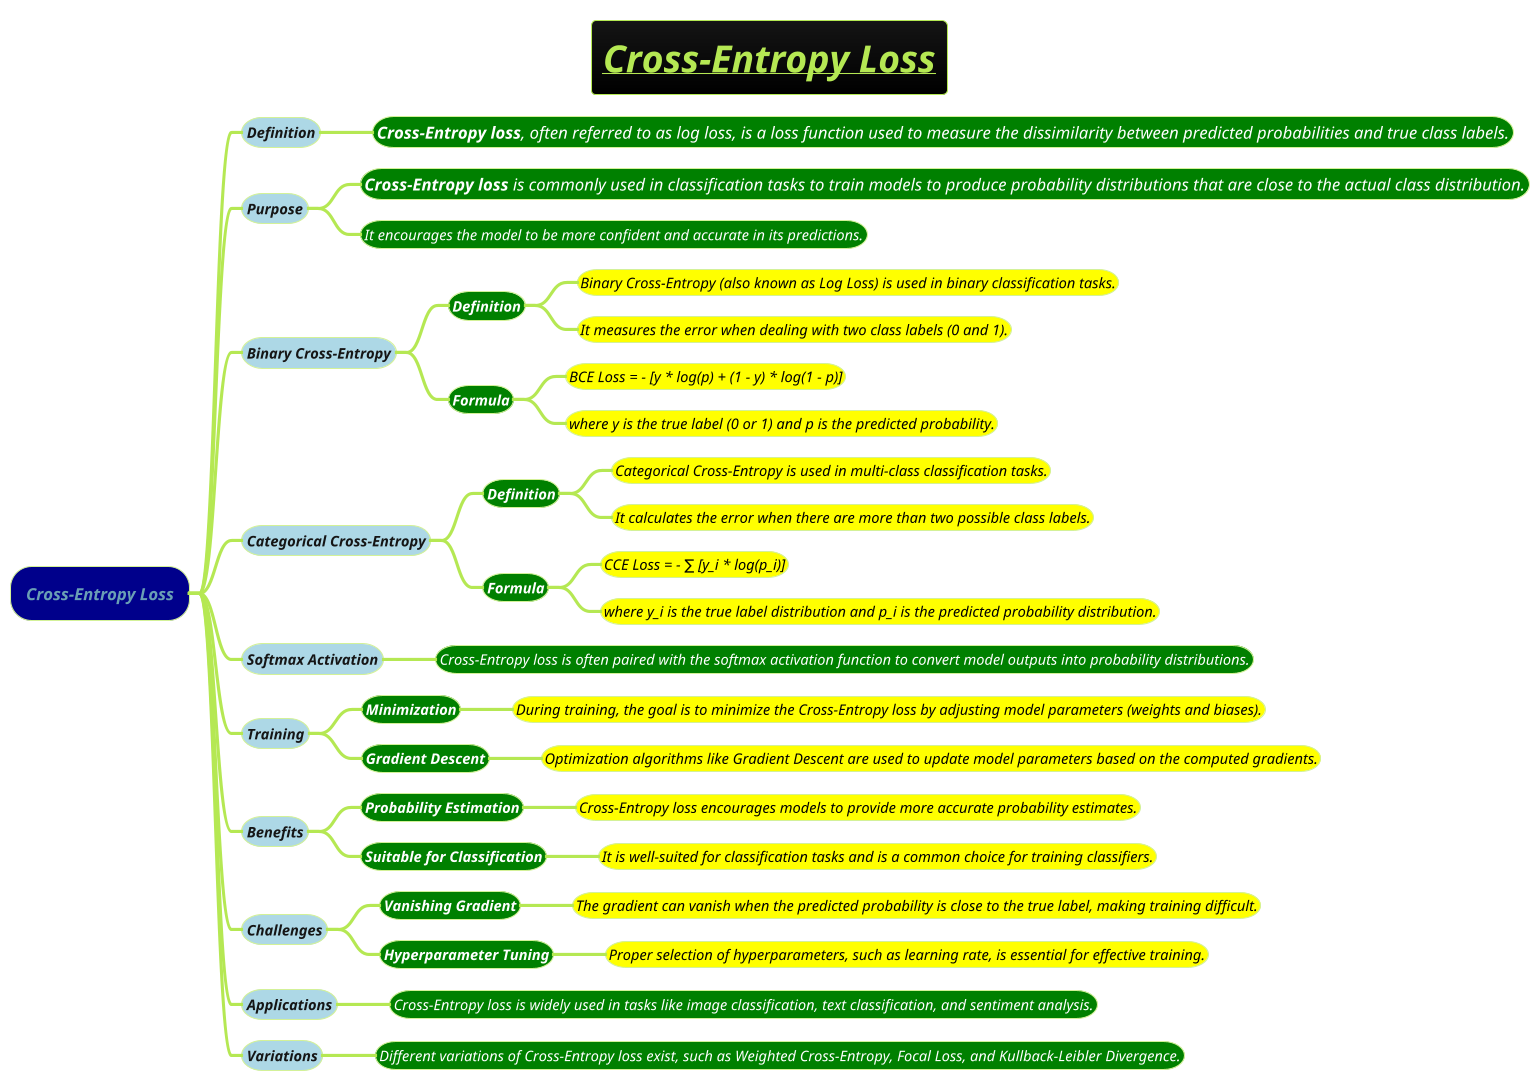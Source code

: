 @startmindmap
title =<i><b><u>Cross-Entropy Loss

!theme hacker



*[#darkblue] <i>Cross-Entropy Loss
**[#lightblue] <i><size:14>Definition
***[#green] <color #white><i><size:16>**Cross-Entropy loss**, often referred to as log loss, is a loss function used to measure the dissimilarity between predicted probabilities and true class labels.

**[#lightblue] <i><size:14>Purpose
***[#green] <color #white><i><size:16>**Cross-Entropy loss** is commonly used in classification tasks to train models to produce probability distributions that are close to the actual class distribution.
***[#green] <color #white><i><size:14>It encourages the model to be more confident and accurate in its predictions.

**[#lightblue] <i><size:14>Binary Cross-Entropy
***[#green] <b><color #white><i><size:14>Definition
****[#yellow] <color #black><i><size:14>Binary Cross-Entropy (also known as Log Loss) is used in binary classification tasks.
****[#yellow] <color #black><i><size:14>It measures the error when dealing with two class labels (0 and 1).

***[#green] <b><color #white><i><size:14>Formula
****[#yellow] <color #black><i><size:14>BCE Loss = - [y * log(p) + (1 - y) * log(1 - p)]
****[#yellow] <color #black><i><size:14>where y is the true label (0 or 1) and p is the predicted probability.

**[#lightblue] <i><size:14>Categorical Cross-Entropy
***[#green] <b><color #white><i><size:14>Definition
****[#yellow] <color #black><i><size:14>Categorical Cross-Entropy is used in multi-class classification tasks.
****[#yellow] <color #black><i><size:14>It calculates the error when there are more than two possible class labels.

***[#green] <b><color #white><i><size:14>Formula
****[#yellow] <color #black><i><size:14>CCE Loss = - ∑ [y_i * log(p_i)]
****[#yellow] <color #black><i><size:14>where y_i is the true label distribution and p_i is the predicted probability distribution.

**[#lightblue] <i><size:14>Softmax Activation
***[#green] <color #white><i><size:14>Cross-Entropy loss is often paired with the softmax activation function to convert model outputs into probability distributions.

**[#lightblue] <i><size:14>Training
***[#green] <b><color #white><i><size:14>Minimization
****[#yellow] <color #black><i><size:14>During training, the goal is to minimize the Cross-Entropy loss by adjusting model parameters (weights and biases).

***[#green] <b><color #white><i><size:14>Gradient Descent
****[#yellow] <color #black><i><size:14>Optimization algorithms like Gradient Descent are used to update model parameters based on the computed gradients.

**[#lightblue] <i><size:14>Benefits
***[#green] <b><color #white><i><size:14>Probability Estimation
****[#yellow] <color #black><i><size:14>Cross-Entropy loss encourages models to provide more accurate probability estimates.
***[#green] <b><color #white><i><size:14>Suitable for Classification
****[#yellow] <color #black><i><size:14>It is well-suited for classification tasks and is a common choice for training classifiers.

**[#lightblue] <i><size:14>Challenges
***[#green] <b><color #white><i><size:14>Vanishing Gradient
****[#yellow] <color #black><i><size:14>The gradient can vanish when the predicted probability is close to the true label, making training difficult.
***[#green] <b><color #white><i><size:14>Hyperparameter Tuning
****[#yellow] <color #black><i><size:14>Proper selection of hyperparameters, such as learning rate, is essential for effective training.

**[#lightblue] <i><size:14>Applications
***[#green] <color #white><i><size:14>Cross-Entropy loss is widely used in tasks like image classification, text classification, and sentiment analysis.

**[#lightblue] <i><size:14>Variations
***[#green] <color #white><i><size:14>Different variations of Cross-Entropy loss exist, such as Weighted Cross-Entropy, Focal Loss, and Kullback-Leibler Divergence.

@endmindmap
